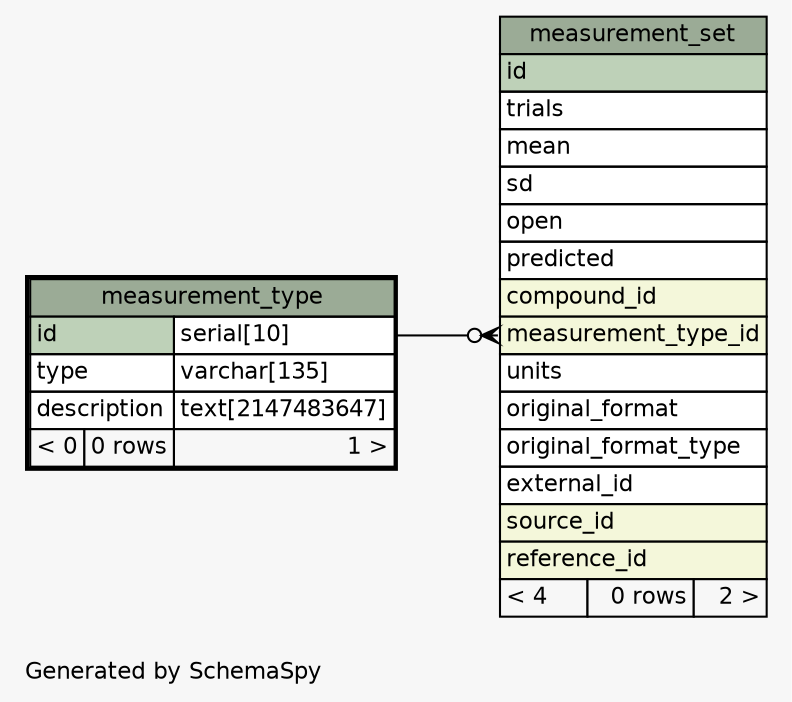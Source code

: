 // dot 2.30.1 on Mac OS X 10.7.5
// SchemaSpy rev 590
digraph "oneDegreeRelationshipsDiagram" {
  graph [
    rankdir="RL"
    bgcolor="#f7f7f7"
    label="\nGenerated by SchemaSpy"
    labeljust="l"
    nodesep="0.18"
    ranksep="0.46"
    fontname="Helvetica"
    fontsize="11"
  ];
  node [
    fontname="Helvetica"
    fontsize="11"
    shape="plaintext"
  ];
  edge [
    arrowsize="0.8"
  ];
  "measurement_set":"measurement_type_id":w -> "measurement_type":"id.type":e [arrowhead=none dir=back arrowtail=crowodot];
  "measurement_set" [
    label=<
    <TABLE BORDER="0" CELLBORDER="1" CELLSPACING="0" BGCOLOR="#ffffff">
      <TR><TD COLSPAN="3" BGCOLOR="#9bab96" ALIGN="CENTER">measurement_set</TD></TR>
      <TR><TD PORT="id" COLSPAN="3" BGCOLOR="#bed1b8" ALIGN="LEFT">id</TD></TR>
      <TR><TD PORT="trials" COLSPAN="3" ALIGN="LEFT">trials</TD></TR>
      <TR><TD PORT="mean" COLSPAN="3" ALIGN="LEFT">mean</TD></TR>
      <TR><TD PORT="sd" COLSPAN="3" ALIGN="LEFT">sd</TD></TR>
      <TR><TD PORT="open" COLSPAN="3" ALIGN="LEFT">open</TD></TR>
      <TR><TD PORT="predicted" COLSPAN="3" ALIGN="LEFT">predicted</TD></TR>
      <TR><TD PORT="compound_id" COLSPAN="3" BGCOLOR="#f4f7da" ALIGN="LEFT">compound_id</TD></TR>
      <TR><TD PORT="measurement_type_id" COLSPAN="3" BGCOLOR="#f4f7da" ALIGN="LEFT">measurement_type_id</TD></TR>
      <TR><TD PORT="units" COLSPAN="3" ALIGN="LEFT">units</TD></TR>
      <TR><TD PORT="original_format" COLSPAN="3" ALIGN="LEFT">original_format</TD></TR>
      <TR><TD PORT="original_format_type" COLSPAN="3" ALIGN="LEFT">original_format_type</TD></TR>
      <TR><TD PORT="external_id" COLSPAN="3" ALIGN="LEFT">external_id</TD></TR>
      <TR><TD PORT="source_id" COLSPAN="3" BGCOLOR="#f4f7da" ALIGN="LEFT">source_id</TD></TR>
      <TR><TD PORT="reference_id" COLSPAN="3" BGCOLOR="#f4f7da" ALIGN="LEFT">reference_id</TD></TR>
      <TR><TD ALIGN="LEFT" BGCOLOR="#f7f7f7">&lt; 4</TD><TD ALIGN="RIGHT" BGCOLOR="#f7f7f7">0 rows</TD><TD ALIGN="RIGHT" BGCOLOR="#f7f7f7">2 &gt;</TD></TR>
    </TABLE>>
    URL="measurement_set.html"
    tooltip="measurement_set"
  ];
  "measurement_type" [
    label=<
    <TABLE BORDER="2" CELLBORDER="1" CELLSPACING="0" BGCOLOR="#ffffff">
      <TR><TD COLSPAN="3" BGCOLOR="#9bab96" ALIGN="CENTER">measurement_type</TD></TR>
      <TR><TD PORT="id" COLSPAN="2" BGCOLOR="#bed1b8" ALIGN="LEFT">id</TD><TD PORT="id.type" ALIGN="LEFT">serial[10]</TD></TR>
      <TR><TD PORT="type" COLSPAN="2" ALIGN="LEFT">type</TD><TD PORT="type.type" ALIGN="LEFT">varchar[135]</TD></TR>
      <TR><TD PORT="description" COLSPAN="2" ALIGN="LEFT">description</TD><TD PORT="description.type" ALIGN="LEFT">text[2147483647]</TD></TR>
      <TR><TD ALIGN="LEFT" BGCOLOR="#f7f7f7">&lt; 0</TD><TD ALIGN="RIGHT" BGCOLOR="#f7f7f7">0 rows</TD><TD ALIGN="RIGHT" BGCOLOR="#f7f7f7">1 &gt;</TD></TR>
    </TABLE>>
    URL="measurement_type.html"
    tooltip="measurement_type"
  ];
}
